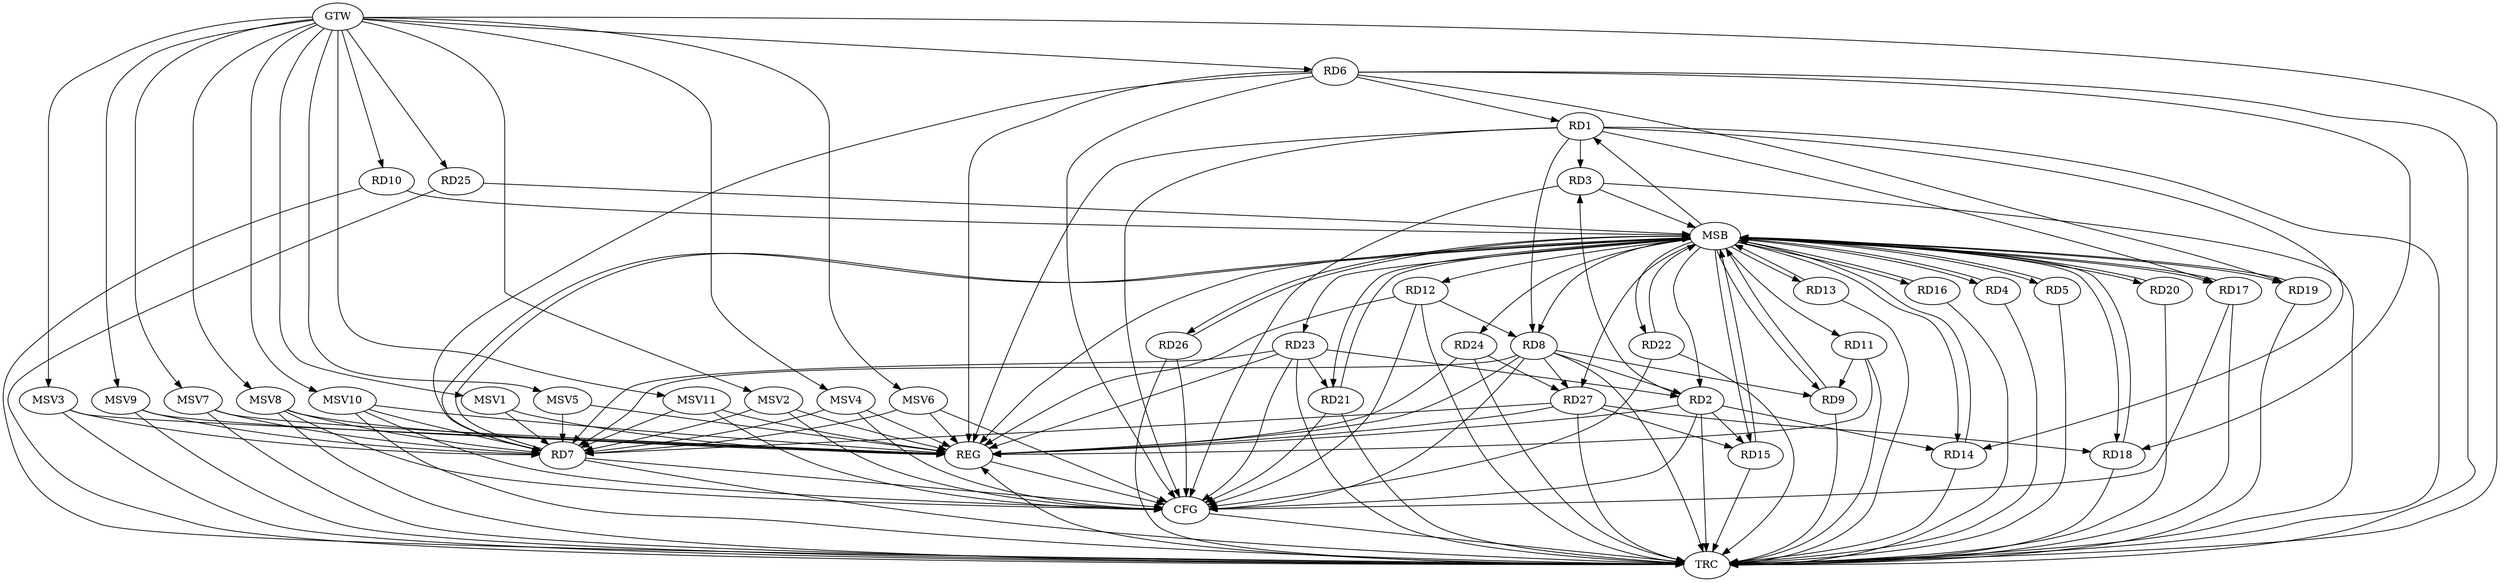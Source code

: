 strict digraph G {
  RD1 [ label="RD1" ];
  RD2 [ label="RD2" ];
  RD3 [ label="RD3" ];
  RD4 [ label="RD4" ];
  RD5 [ label="RD5" ];
  RD6 [ label="RD6" ];
  RD7 [ label="RD7" ];
  RD8 [ label="RD8" ];
  RD9 [ label="RD9" ];
  RD10 [ label="RD10" ];
  RD11 [ label="RD11" ];
  RD12 [ label="RD12" ];
  RD13 [ label="RD13" ];
  RD14 [ label="RD14" ];
  RD15 [ label="RD15" ];
  RD16 [ label="RD16" ];
  RD17 [ label="RD17" ];
  RD18 [ label="RD18" ];
  RD19 [ label="RD19" ];
  RD20 [ label="RD20" ];
  RD21 [ label="RD21" ];
  RD22 [ label="RD22" ];
  RD23 [ label="RD23" ];
  RD24 [ label="RD24" ];
  RD25 [ label="RD25" ];
  RD26 [ label="RD26" ];
  RD27 [ label="RD27" ];
  GTW [ label="GTW" ];
  REG [ label="REG" ];
  MSB [ label="MSB" ];
  CFG [ label="CFG" ];
  TRC [ label="TRC" ];
  MSV1 [ label="MSV1" ];
  MSV2 [ label="MSV2" ];
  MSV3 [ label="MSV3" ];
  MSV4 [ label="MSV4" ];
  MSV5 [ label="MSV5" ];
  MSV6 [ label="MSV6" ];
  MSV7 [ label="MSV7" ];
  MSV8 [ label="MSV8" ];
  MSV9 [ label="MSV9" ];
  MSV10 [ label="MSV10" ];
  MSV11 [ label="MSV11" ];
  RD1 -> RD3;
  RD6 -> RD1;
  RD1 -> RD8;
  RD1 -> RD14;
  RD1 -> RD17;
  RD2 -> RD3;
  RD8 -> RD2;
  RD2 -> RD14;
  RD2 -> RD15;
  RD23 -> RD2;
  RD6 -> RD7;
  RD6 -> RD18;
  RD6 -> RD19;
  RD8 -> RD7;
  RD23 -> RD7;
  RD27 -> RD7;
  RD8 -> RD9;
  RD12 -> RD8;
  RD8 -> RD27;
  RD11 -> RD9;
  RD27 -> RD15;
  RD27 -> RD18;
  RD23 -> RD21;
  RD24 -> RD27;
  GTW -> RD6;
  GTW -> RD10;
  GTW -> RD25;
  RD1 -> REG;
  RD2 -> REG;
  RD6 -> REG;
  RD8 -> REG;
  RD11 -> REG;
  RD12 -> REG;
  RD23 -> REG;
  RD24 -> REG;
  RD27 -> REG;
  RD3 -> MSB;
  MSB -> RD5;
  MSB -> RD16;
  MSB -> REG;
  RD4 -> MSB;
  MSB -> RD1;
  RD5 -> MSB;
  MSB -> RD2;
  MSB -> RD4;
  RD7 -> MSB;
  MSB -> RD9;
  MSB -> RD11;
  MSB -> RD12;
  MSB -> RD14;
  MSB -> RD22;
  MSB -> RD24;
  MSB -> RD26;
  RD9 -> MSB;
  MSB -> RD8;
  RD10 -> MSB;
  MSB -> RD17;
  RD13 -> MSB;
  RD14 -> MSB;
  MSB -> RD19;
  MSB -> RD23;
  RD15 -> MSB;
  MSB -> RD27;
  RD16 -> MSB;
  MSB -> RD13;
  RD17 -> MSB;
  RD18 -> MSB;
  MSB -> RD20;
  RD19 -> MSB;
  RD20 -> MSB;
  RD21 -> MSB;
  MSB -> RD15;
  RD22 -> MSB;
  RD25 -> MSB;
  MSB -> RD7;
  MSB -> RD18;
  MSB -> RD21;
  RD26 -> MSB;
  RD23 -> CFG;
  RD1 -> CFG;
  RD2 -> CFG;
  RD22 -> CFG;
  RD26 -> CFG;
  RD21 -> CFG;
  RD6 -> CFG;
  RD17 -> CFG;
  RD8 -> CFG;
  RD3 -> CFG;
  RD7 -> CFG;
  RD12 -> CFG;
  REG -> CFG;
  RD1 -> TRC;
  RD2 -> TRC;
  RD3 -> TRC;
  RD4 -> TRC;
  RD5 -> TRC;
  RD6 -> TRC;
  RD7 -> TRC;
  RD8 -> TRC;
  RD9 -> TRC;
  RD10 -> TRC;
  RD11 -> TRC;
  RD12 -> TRC;
  RD13 -> TRC;
  RD14 -> TRC;
  RD15 -> TRC;
  RD16 -> TRC;
  RD17 -> TRC;
  RD18 -> TRC;
  RD19 -> TRC;
  RD20 -> TRC;
  RD21 -> TRC;
  RD22 -> TRC;
  RD23 -> TRC;
  RD24 -> TRC;
  RD25 -> TRC;
  RD26 -> TRC;
  RD27 -> TRC;
  GTW -> TRC;
  CFG -> TRC;
  TRC -> REG;
  MSV1 -> RD7;
  MSV2 -> RD7;
  MSV3 -> RD7;
  MSV4 -> RD7;
  MSV5 -> RD7;
  MSV6 -> RD7;
  GTW -> MSV1;
  MSV1 -> REG;
  GTW -> MSV2;
  MSV2 -> REG;
  MSV2 -> CFG;
  GTW -> MSV3;
  MSV3 -> REG;
  MSV3 -> TRC;
  GTW -> MSV4;
  MSV4 -> REG;
  MSV4 -> CFG;
  GTW -> MSV5;
  MSV5 -> REG;
  GTW -> MSV6;
  MSV6 -> REG;
  MSV6 -> CFG;
  MSV7 -> RD7;
  GTW -> MSV7;
  MSV7 -> REG;
  MSV7 -> TRC;
  MSV8 -> RD7;
  GTW -> MSV8;
  MSV8 -> REG;
  MSV8 -> TRC;
  MSV8 -> CFG;
  MSV9 -> RD7;
  MSV10 -> RD7;
  MSV11 -> RD7;
  GTW -> MSV9;
  MSV9 -> REG;
  MSV9 -> TRC;
  GTW -> MSV10;
  MSV10 -> REG;
  MSV10 -> TRC;
  MSV10 -> CFG;
  GTW -> MSV11;
  MSV11 -> REG;
  MSV11 -> CFG;
}
